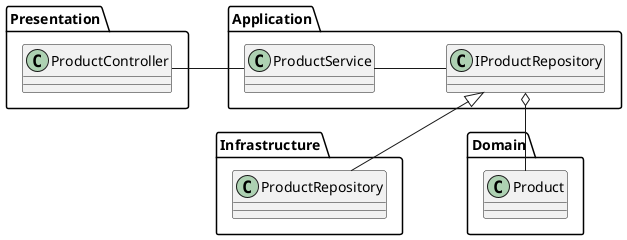 @startuml Product
skinparam DefaultTextAlignment center
skinparam Linetype polyline
left to right direction

package Presentation {
    class ProductController
}

package Application {
    class ProductService
    class IProductRepository
}

package Infrastructure {
    class ProductRepository
}

package Domain {
    class Product
}

ProductController -- ProductService
ProductService -- IProductRepository
ProductRepository --|> IProductRepository
Product -r-o IProductRepository
@enduml
